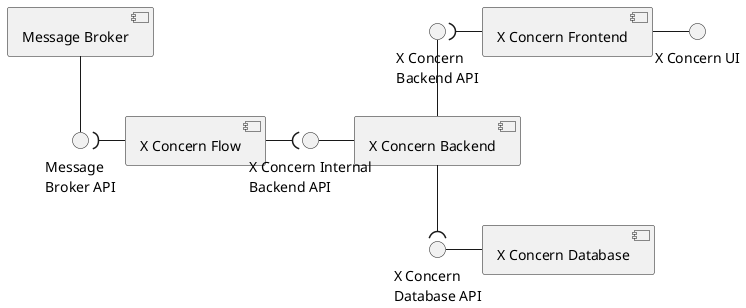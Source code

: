 @startuml alternative2

skinparam sequenceMessageAlign center
skinparam Shadowing false
skinparam componentStyle uml2
skinparam packageStyle rectangle

component "X Concern Frontend" as FRONT
component "X Concern Backend" as BACK
component "X Concern Database" as DB
component "Message Broker" as MB
component "X Concern Flow" as FLOW

interface "Message\nBroker API" as MB_API
interface "X Concern\nDatabase API" as DB_API
interface "X Concern\nBackend API" as BACK_API
interface "X Concern Internal\nBackend API" as BACK_API_INT
interface "X Concern UI" as FRONT_API

MB -- MB_API
DB_API - DB
BACK_API -- BACK
BACK_API_INT - BACK
FRONT - FRONT_API

BACK_API )- FRONT
BACK --( DB_API
MB_API )- FLOW
FLOW -( BACK_API_INT

@enduml
